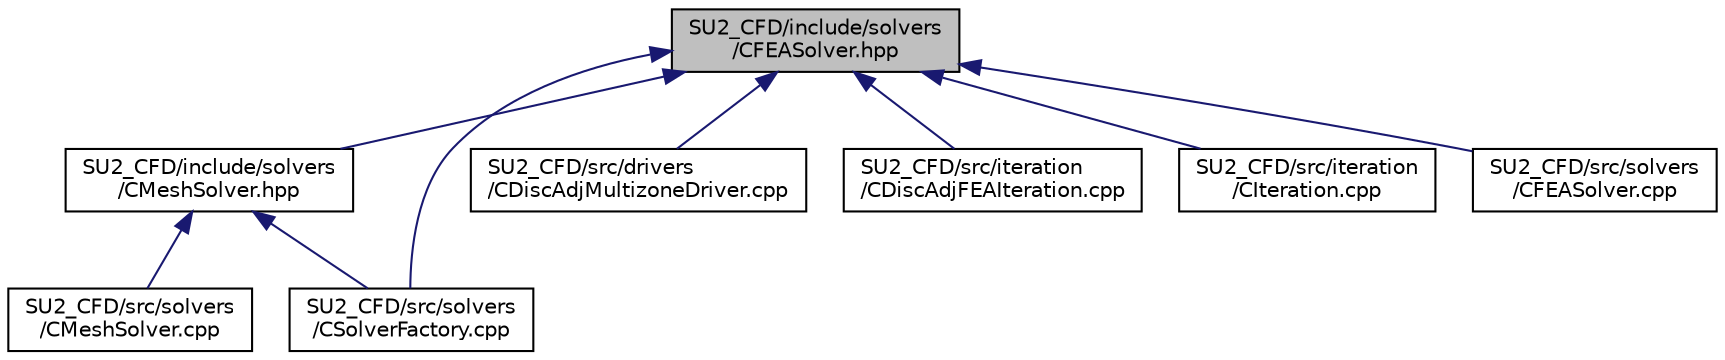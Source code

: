 digraph "SU2_CFD/include/solvers/CFEASolver.hpp"
{
 // LATEX_PDF_SIZE
  edge [fontname="Helvetica",fontsize="10",labelfontname="Helvetica",labelfontsize="10"];
  node [fontname="Helvetica",fontsize="10",shape=record];
  Node1 [label="SU2_CFD/include/solvers\l/CFEASolver.hpp",height=0.2,width=0.4,color="black", fillcolor="grey75", style="filled", fontcolor="black",tooltip="Finite element solver for elasticity problems."];
  Node1 -> Node2 [dir="back",color="midnightblue",fontsize="10",style="solid",fontname="Helvetica"];
  Node2 [label="SU2_CFD/include/solvers\l/CMeshSolver.hpp",height=0.2,width=0.4,color="black", fillcolor="white", style="filled",URL="$CMeshSolver_8hpp.html",tooltip="Declaration and inlines of the class to compute the the discrete adjoint of the linear-elastic mesh s..."];
  Node2 -> Node3 [dir="back",color="midnightblue",fontsize="10",style="solid",fontname="Helvetica"];
  Node3 [label="SU2_CFD/src/solvers\l/CMeshSolver.cpp",height=0.2,width=0.4,color="black", fillcolor="white", style="filled",URL="$CMeshSolver_8cpp.html",tooltip="Main subroutines to solve moving meshes using a pseudo-linear elastic approach."];
  Node2 -> Node4 [dir="back",color="midnightblue",fontsize="10",style="solid",fontname="Helvetica"];
  Node4 [label="SU2_CFD/src/solvers\l/CSolverFactory.cpp",height=0.2,width=0.4,color="black", fillcolor="white", style="filled",URL="$CSolverFactory_8cpp.html",tooltip="Main subroutines for CSolverFactoryclass."];
  Node1 -> Node5 [dir="back",color="midnightblue",fontsize="10",style="solid",fontname="Helvetica"];
  Node5 [label="SU2_CFD/src/drivers\l/CDiscAdjMultizoneDriver.cpp",height=0.2,width=0.4,color="black", fillcolor="white", style="filled",URL="$CDiscAdjMultizoneDriver_8cpp.html",tooltip="The main subroutines for driving adjoint multi-zone problems."];
  Node1 -> Node6 [dir="back",color="midnightblue",fontsize="10",style="solid",fontname="Helvetica"];
  Node6 [label="SU2_CFD/src/iteration\l/CDiscAdjFEAIteration.cpp",height=0.2,width=0.4,color="black", fillcolor="white", style="filled",URL="$CDiscAdjFEAIteration_8cpp.html",tooltip="Main subroutines used by SU2_CFD."];
  Node1 -> Node7 [dir="back",color="midnightblue",fontsize="10",style="solid",fontname="Helvetica"];
  Node7 [label="SU2_CFD/src/iteration\l/CIteration.cpp",height=0.2,width=0.4,color="black", fillcolor="white", style="filled",URL="$CIteration_8cpp.html",tooltip=" "];
  Node1 -> Node8 [dir="back",color="midnightblue",fontsize="10",style="solid",fontname="Helvetica"];
  Node8 [label="SU2_CFD/src/solvers\l/CFEASolver.cpp",height=0.2,width=0.4,color="black", fillcolor="white", style="filled",URL="$CFEASolver_8cpp.html",tooltip="Main subroutines for solving direct FEM elasticity problems."];
  Node1 -> Node4 [dir="back",color="midnightblue",fontsize="10",style="solid",fontname="Helvetica"];
}
